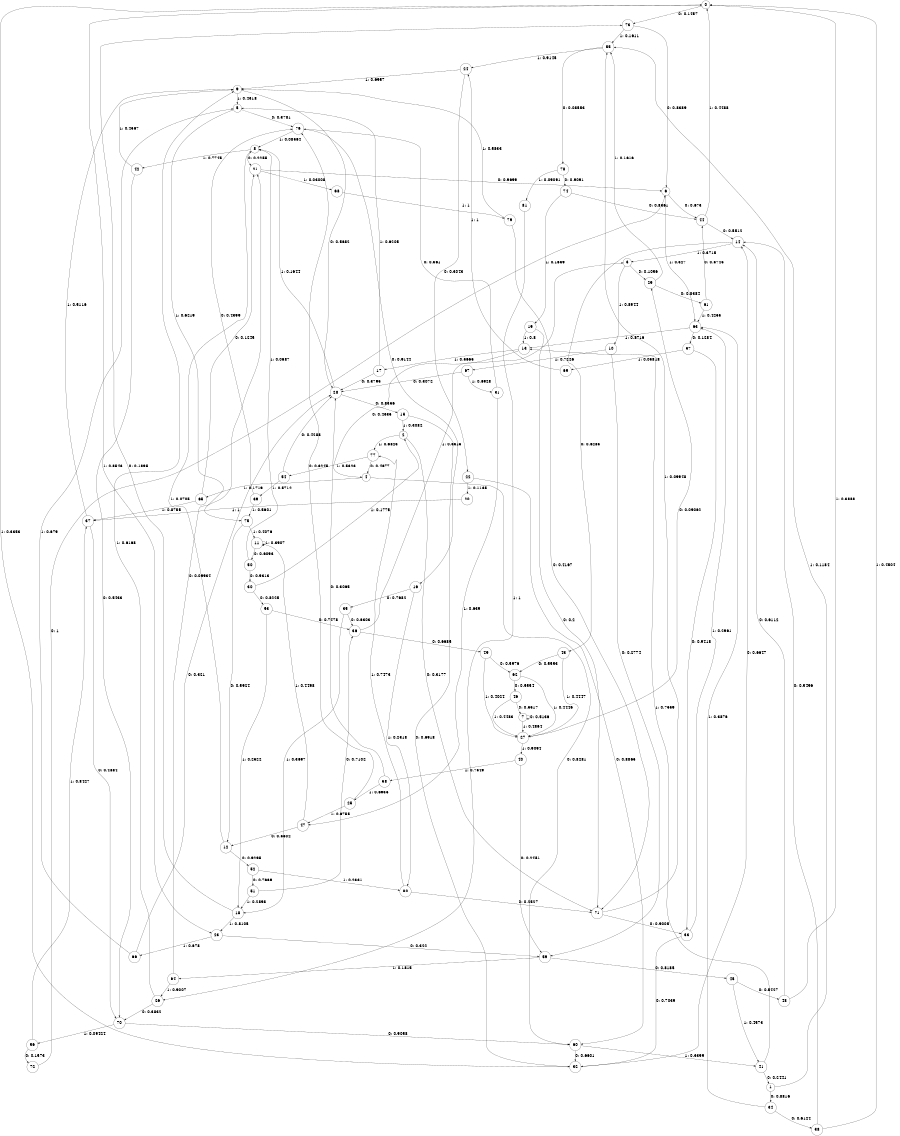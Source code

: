 digraph "ch38concat_phase3_L9" {
size = "6,8.5";
ratio = "fill";
node [shape = circle];
node [fontsize = 24];
edge [fontsize = 24];
0 -> 73 [label = "0: 0.1457   "];
0 -> 23 [label = "1: 0.8543   "];
1 -> 34 [label = "0: 0.8816   "];
1 -> 55 [label = "1: 0.1184   "];
2 -> 71 [label = "0: 0.3177   "];
2 -> 77 [label = "1: 0.6823   "];
3 -> 29 [label = "0: 0.1056   "];
3 -> 10 [label = "1: 0.8944   "];
4 -> 60 [label = "0: 0.8281   "];
4 -> 65 [label = "1: 0.1719   "];
5 -> 76 [label = "0: 0.3781   "];
5 -> 75 [label = "1: 0.6219   "];
6 -> 44 [label = "0: 0.673    "];
6 -> 63 [label = "1: 0.327    "];
7 -> 7 [label = "0: 0.5136   "];
7 -> 27 [label = "1: 0.4864   "];
8 -> 21 [label = "0: 0.2255   "];
8 -> 42 [label = "1: 0.7745   "];
9 -> 28 [label = "0: 0.5682   "];
9 -> 5 [label = "1: 0.4318   "];
10 -> 59 [label = "0: 0.2774   "];
10 -> 67 [label = "1: 0.7226   "];
11 -> 50 [label = "0: 0.6093   "];
11 -> 11 [label = "1: 0.3907   "];
12 -> 52 [label = "0: 0.9295   "];
12 -> 8 [label = "1: 0.0705   "];
13 -> 4 [label = "0: 0.4335   "];
13 -> 17 [label = "1: 0.5665   "];
14 -> 43 [label = "0: 0.6285   "];
14 -> 3 [label = "1: 0.3715   "];
15 -> 32 [label = "0: 0.6918   "];
15 -> 2 [label = "1: 0.3082   "];
16 -> 35 [label = "0: 0.7682   "];
16 -> 80 [label = "1: 0.2318   "];
17 -> 28 [label = "0: 0.3795   "];
17 -> 5 [label = "1: 0.6205   "];
18 -> 73 [label = "0: 0.1895   "];
18 -> 23 [label = "1: 0.8105   "];
19 -> 71 [label = "0: 0.2      "];
19 -> 13 [label = "1: 0.8      "];
20 -> 37 [label = "1: 1        "];
21 -> 6 [label = "0: 0.9699   "];
21 -> 68 [label = "1: 0.03008  "];
22 -> 60 [label = "0: 0.8865   "];
22 -> 20 [label = "1: 0.1135   "];
23 -> 59 [label = "0: 0.322    "];
23 -> 66 [label = "1: 0.678    "];
24 -> 22 [label = "0: 0.3043   "];
24 -> 9 [label = "1: 0.6957   "];
25 -> 76 [label = "0: 0.3245   "];
25 -> 47 [label = "1: 0.6755   "];
26 -> 70 [label = "0: 0.3832   "];
26 -> 9 [label = "1: 0.6168   "];
27 -> 29 [label = "0: 0.09062  "];
27 -> 40 [label = "1: 0.9094   "];
28 -> 15 [label = "0: 0.8356   "];
28 -> 8 [label = "1: 0.1644   "];
29 -> 61 [label = "0: 0.8384   "];
29 -> 55 [label = "1: 0.1616   "];
30 -> 53 [label = "0: 0.8225   "];
30 -> 2 [label = "1: 0.1775   "];
31 -> 76 [label = "0: 0.361    "];
31 -> 47 [label = "1: 0.639    "];
32 -> 14 [label = "0: 0.6647   "];
32 -> 0 [label = "1: 0.3353   "];
33 -> 32 [label = "0: 0.7039   "];
33 -> 63 [label = "1: 0.2961   "];
34 -> 38 [label = "0: 0.6124   "];
34 -> 63 [label = "1: 0.3876   "];
35 -> 36 [label = "0: 0.6303   "];
35 -> 18 [label = "1: 0.3697   "];
36 -> 49 [label = "0: 0.6685   "];
36 -> 3 [label = "1: 0.3315   "];
37 -> 70 [label = "0: 0.4884   "];
37 -> 9 [label = "1: 0.5116   "];
38 -> 14 [label = "0: 0.5496   "];
38 -> 0 [label = "1: 0.4504   "];
39 -> 76 [label = "0: 0.4399   "];
39 -> 75 [label = "1: 0.5601   "];
40 -> 59 [label = "0: 0.2451   "];
40 -> 58 [label = "1: 0.7549   "];
41 -> 1 [label = "0: 0.2441   "];
41 -> 13 [label = "1: 0.7559   "];
42 -> 70 [label = "0: 0.5433   "];
42 -> 9 [label = "1: 0.4567   "];
43 -> 62 [label = "0: 0.5553   "];
43 -> 27 [label = "1: 0.4447   "];
44 -> 14 [label = "0: 0.5512   "];
44 -> 0 [label = "1: 0.4488   "];
45 -> 48 [label = "0: 0.5427   "];
45 -> 41 [label = "1: 0.4573   "];
46 -> 7 [label = "0: 0.5517   "];
46 -> 27 [label = "1: 0.4483   "];
47 -> 12 [label = "0: 0.5502   "];
47 -> 11 [label = "1: 0.4498   "];
48 -> 14 [label = "0: 0.6112   "];
48 -> 0 [label = "1: 0.3888   "];
49 -> 62 [label = "0: 0.5976   "];
49 -> 27 [label = "1: 0.4024   "];
50 -> 30 [label = "0: 0.9313   "];
50 -> 8 [label = "1: 0.0687   "];
51 -> 36 [label = "0: 0.7102   "];
51 -> 18 [label = "1: 0.2898   "];
52 -> 51 [label = "0: 0.7669   "];
52 -> 80 [label = "1: 0.2331   "];
53 -> 36 [label = "0: 0.7478   "];
53 -> 18 [label = "1: 0.2522   "];
54 -> 28 [label = "0: 0.4288   "];
54 -> 39 [label = "1: 0.5712   "];
55 -> 78 [label = "0: 0.08553  "];
55 -> 24 [label = "1: 0.9145   "];
56 -> 72 [label = "0: 0.1573   "];
56 -> 37 [label = "1: 0.8427   "];
57 -> 33 [label = "0: 0.9418   "];
57 -> 69 [label = "1: 0.05818  "];
58 -> 28 [label = "0: 0.3065   "];
58 -> 25 [label = "1: 0.6935   "];
59 -> 45 [label = "0: 0.8185   "];
59 -> 64 [label = "1: 0.1815   "];
60 -> 32 [label = "0: 0.6601   "];
60 -> 41 [label = "1: 0.3399   "];
61 -> 44 [label = "0: 0.5745   "];
61 -> 63 [label = "1: 0.4255   "];
62 -> 46 [label = "0: 0.5554   "];
62 -> 27 [label = "1: 0.4446   "];
63 -> 57 [label = "0: 0.1284   "];
63 -> 13 [label = "1: 0.8716   "];
64 -> 21 [label = "0: 0.09934  "];
64 -> 26 [label = "1: 0.9007   "];
65 -> 21 [label = "0: 0.1245   "];
65 -> 37 [label = "1: 0.8755   "];
66 -> 28 [label = "0: 0.321    "];
66 -> 5 [label = "1: 0.679    "];
67 -> 28 [label = "0: 0.3072   "];
67 -> 31 [label = "1: 0.6928   "];
68 -> 79 [label = "1: 1        "];
69 -> 24 [label = "1: 1        "];
70 -> 60 [label = "0: 0.9058   "];
70 -> 56 [label = "1: 0.09424  "];
71 -> 33 [label = "0: 0.9005   "];
71 -> 55 [label = "1: 0.09948  "];
72 -> 6 [label = "0: 1        "];
73 -> 6 [label = "0: 0.8389   "];
73 -> 55 [label = "1: 0.1611   "];
74 -> 44 [label = "0: 0.8361   "];
74 -> 19 [label = "1: 0.1639   "];
75 -> 12 [label = "0: 0.5924   "];
75 -> 11 [label = "1: 0.4076   "];
76 -> 16 [label = "0: 0.9144   "];
76 -> 8 [label = "1: 0.08564  "];
77 -> 4 [label = "0: 0.4677   "];
77 -> 54 [label = "1: 0.5323   "];
78 -> 74 [label = "0: 0.9091   "];
78 -> 81 [label = "1: 0.09091  "];
79 -> 71 [label = "0: 0.4167   "];
79 -> 9 [label = "1: 0.5833   "];
80 -> 71 [label = "0: 0.2527   "];
80 -> 77 [label = "1: 0.7473   "];
81 -> 26 [label = "1: 1        "];
}